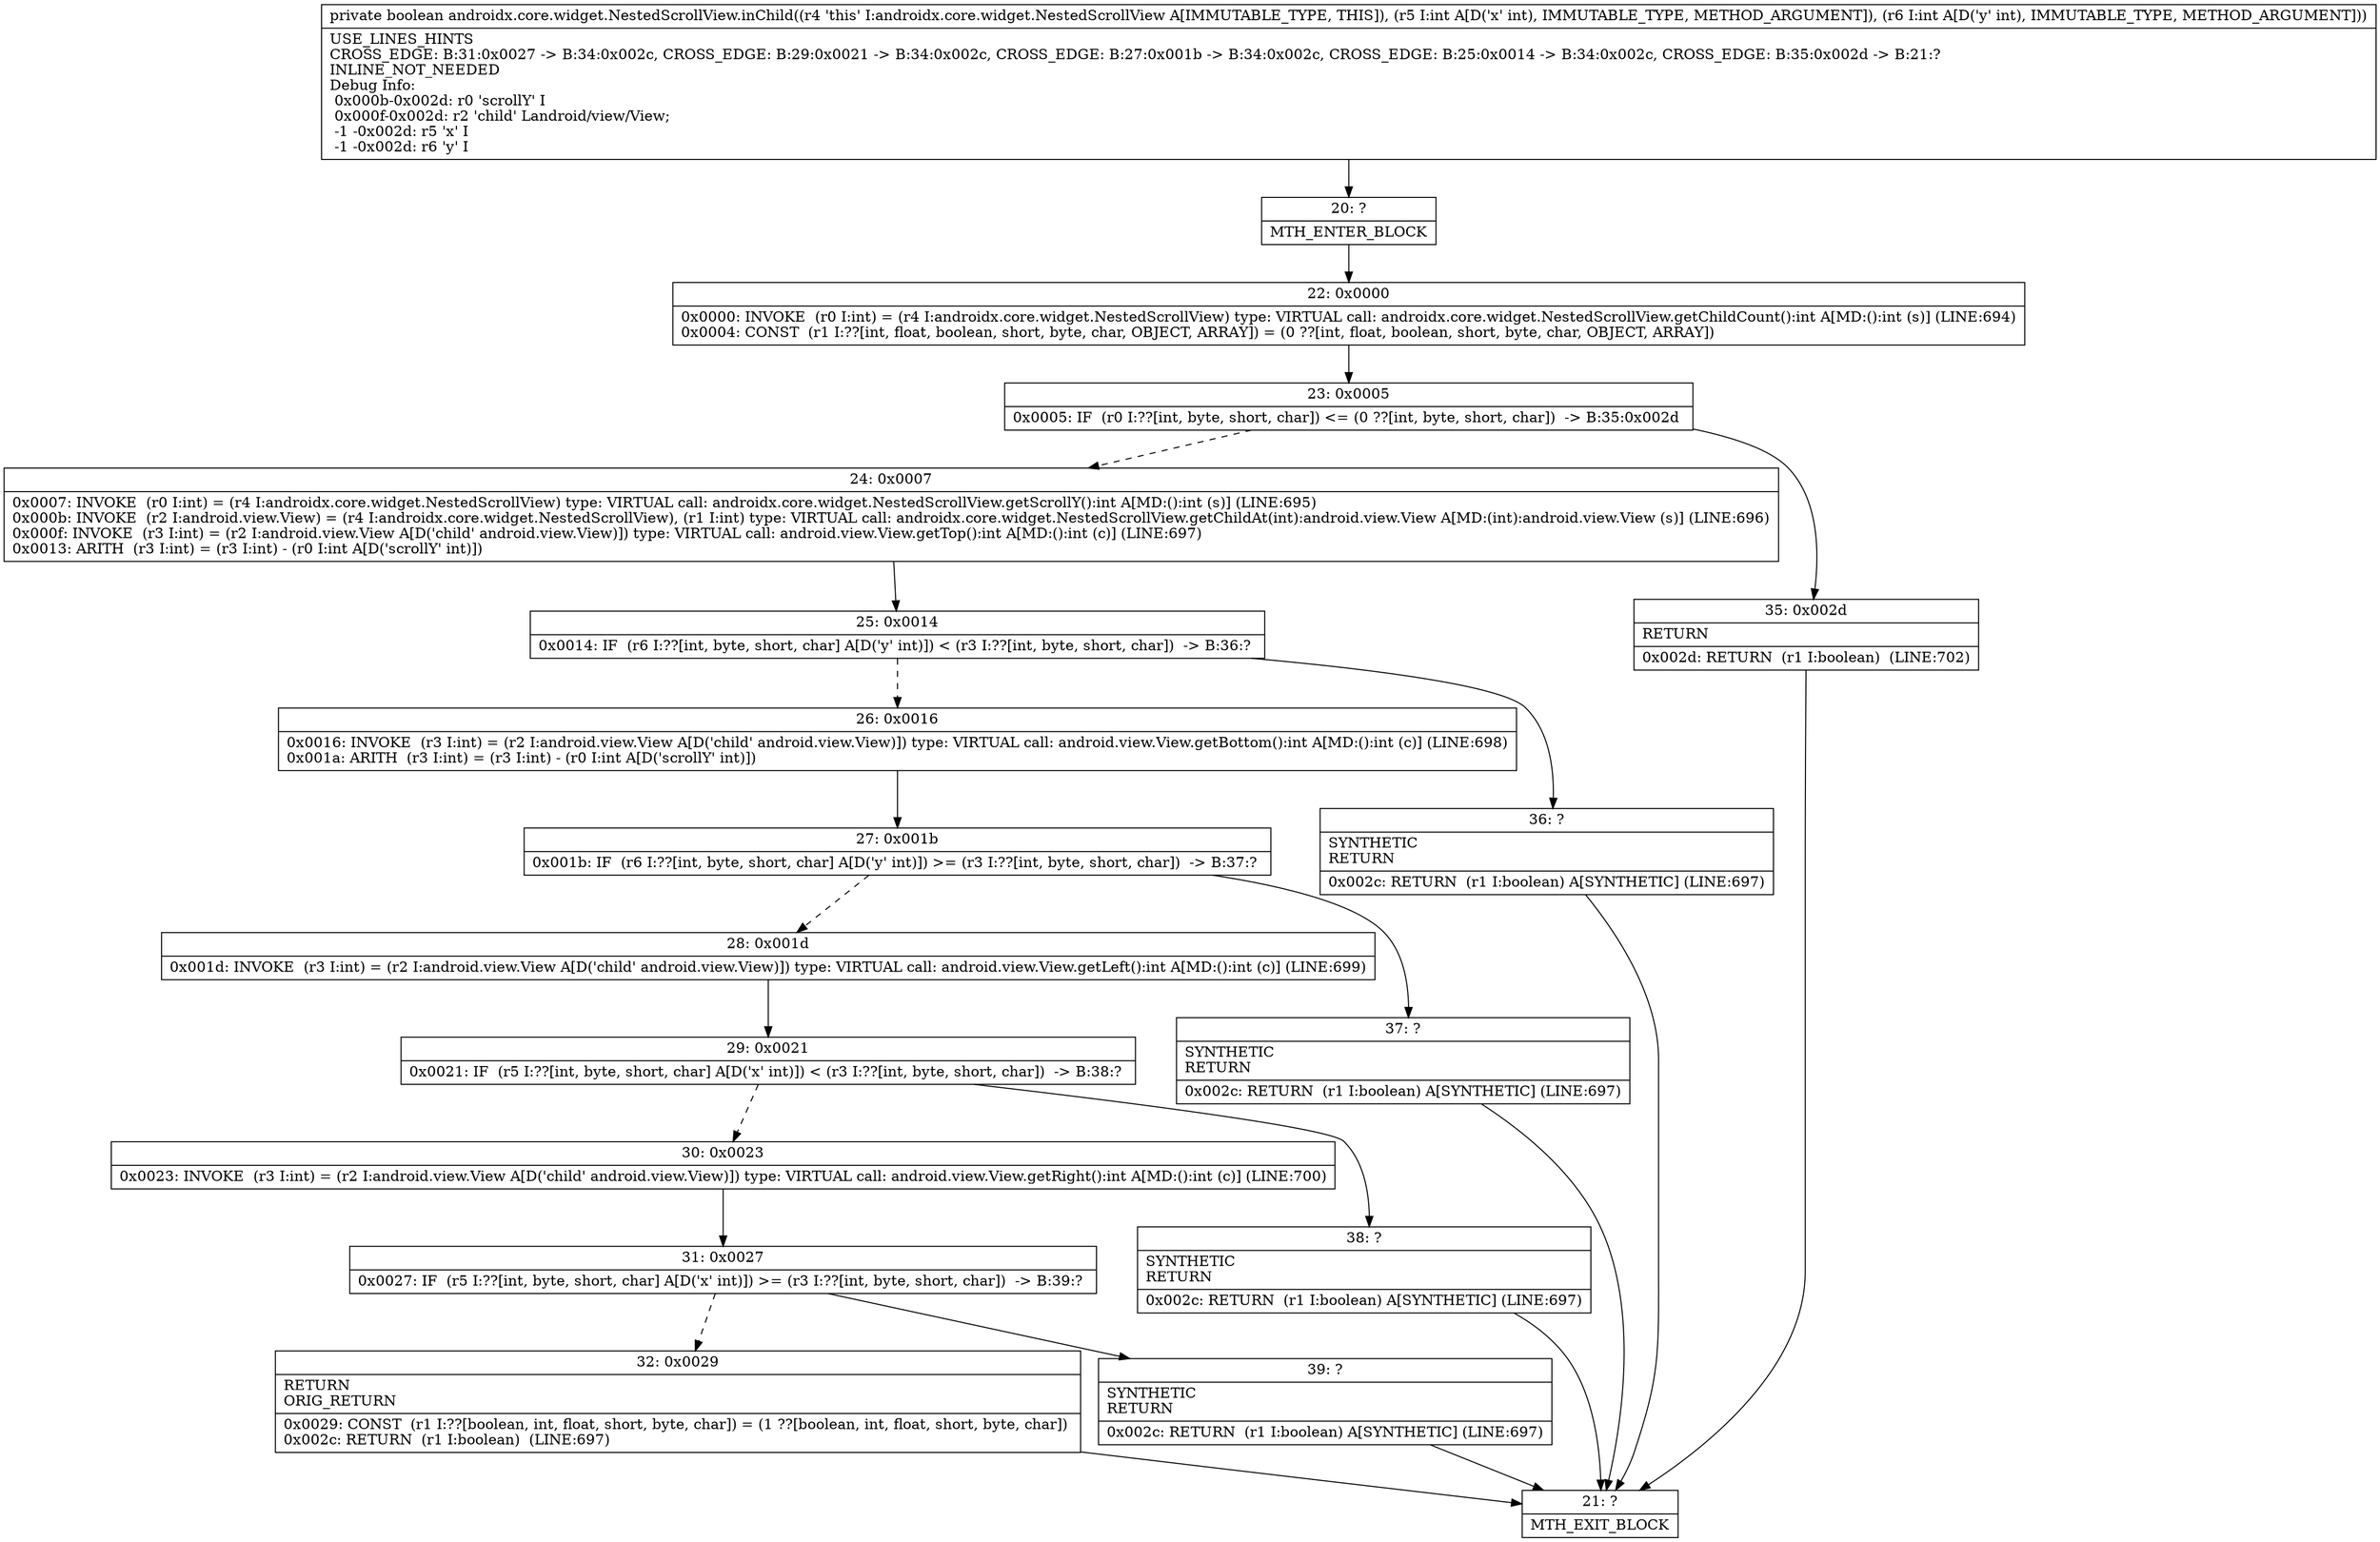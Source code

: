 digraph "CFG forandroidx.core.widget.NestedScrollView.inChild(II)Z" {
Node_20 [shape=record,label="{20\:\ ?|MTH_ENTER_BLOCK\l}"];
Node_22 [shape=record,label="{22\:\ 0x0000|0x0000: INVOKE  (r0 I:int) = (r4 I:androidx.core.widget.NestedScrollView) type: VIRTUAL call: androidx.core.widget.NestedScrollView.getChildCount():int A[MD:():int (s)] (LINE:694)\l0x0004: CONST  (r1 I:??[int, float, boolean, short, byte, char, OBJECT, ARRAY]) = (0 ??[int, float, boolean, short, byte, char, OBJECT, ARRAY]) \l}"];
Node_23 [shape=record,label="{23\:\ 0x0005|0x0005: IF  (r0 I:??[int, byte, short, char]) \<= (0 ??[int, byte, short, char])  \-\> B:35:0x002d \l}"];
Node_24 [shape=record,label="{24\:\ 0x0007|0x0007: INVOKE  (r0 I:int) = (r4 I:androidx.core.widget.NestedScrollView) type: VIRTUAL call: androidx.core.widget.NestedScrollView.getScrollY():int A[MD:():int (s)] (LINE:695)\l0x000b: INVOKE  (r2 I:android.view.View) = (r4 I:androidx.core.widget.NestedScrollView), (r1 I:int) type: VIRTUAL call: androidx.core.widget.NestedScrollView.getChildAt(int):android.view.View A[MD:(int):android.view.View (s)] (LINE:696)\l0x000f: INVOKE  (r3 I:int) = (r2 I:android.view.View A[D('child' android.view.View)]) type: VIRTUAL call: android.view.View.getTop():int A[MD:():int (c)] (LINE:697)\l0x0013: ARITH  (r3 I:int) = (r3 I:int) \- (r0 I:int A[D('scrollY' int)]) \l}"];
Node_25 [shape=record,label="{25\:\ 0x0014|0x0014: IF  (r6 I:??[int, byte, short, char] A[D('y' int)]) \< (r3 I:??[int, byte, short, char])  \-\> B:36:? \l}"];
Node_26 [shape=record,label="{26\:\ 0x0016|0x0016: INVOKE  (r3 I:int) = (r2 I:android.view.View A[D('child' android.view.View)]) type: VIRTUAL call: android.view.View.getBottom():int A[MD:():int (c)] (LINE:698)\l0x001a: ARITH  (r3 I:int) = (r3 I:int) \- (r0 I:int A[D('scrollY' int)]) \l}"];
Node_27 [shape=record,label="{27\:\ 0x001b|0x001b: IF  (r6 I:??[int, byte, short, char] A[D('y' int)]) \>= (r3 I:??[int, byte, short, char])  \-\> B:37:? \l}"];
Node_28 [shape=record,label="{28\:\ 0x001d|0x001d: INVOKE  (r3 I:int) = (r2 I:android.view.View A[D('child' android.view.View)]) type: VIRTUAL call: android.view.View.getLeft():int A[MD:():int (c)] (LINE:699)\l}"];
Node_29 [shape=record,label="{29\:\ 0x0021|0x0021: IF  (r5 I:??[int, byte, short, char] A[D('x' int)]) \< (r3 I:??[int, byte, short, char])  \-\> B:38:? \l}"];
Node_30 [shape=record,label="{30\:\ 0x0023|0x0023: INVOKE  (r3 I:int) = (r2 I:android.view.View A[D('child' android.view.View)]) type: VIRTUAL call: android.view.View.getRight():int A[MD:():int (c)] (LINE:700)\l}"];
Node_31 [shape=record,label="{31\:\ 0x0027|0x0027: IF  (r5 I:??[int, byte, short, char] A[D('x' int)]) \>= (r3 I:??[int, byte, short, char])  \-\> B:39:? \l}"];
Node_32 [shape=record,label="{32\:\ 0x0029|RETURN\lORIG_RETURN\l|0x0029: CONST  (r1 I:??[boolean, int, float, short, byte, char]) = (1 ??[boolean, int, float, short, byte, char]) \l0x002c: RETURN  (r1 I:boolean)  (LINE:697)\l}"];
Node_21 [shape=record,label="{21\:\ ?|MTH_EXIT_BLOCK\l}"];
Node_39 [shape=record,label="{39\:\ ?|SYNTHETIC\lRETURN\l|0x002c: RETURN  (r1 I:boolean) A[SYNTHETIC] (LINE:697)\l}"];
Node_38 [shape=record,label="{38\:\ ?|SYNTHETIC\lRETURN\l|0x002c: RETURN  (r1 I:boolean) A[SYNTHETIC] (LINE:697)\l}"];
Node_37 [shape=record,label="{37\:\ ?|SYNTHETIC\lRETURN\l|0x002c: RETURN  (r1 I:boolean) A[SYNTHETIC] (LINE:697)\l}"];
Node_36 [shape=record,label="{36\:\ ?|SYNTHETIC\lRETURN\l|0x002c: RETURN  (r1 I:boolean) A[SYNTHETIC] (LINE:697)\l}"];
Node_35 [shape=record,label="{35\:\ 0x002d|RETURN\l|0x002d: RETURN  (r1 I:boolean)  (LINE:702)\l}"];
MethodNode[shape=record,label="{private boolean androidx.core.widget.NestedScrollView.inChild((r4 'this' I:androidx.core.widget.NestedScrollView A[IMMUTABLE_TYPE, THIS]), (r5 I:int A[D('x' int), IMMUTABLE_TYPE, METHOD_ARGUMENT]), (r6 I:int A[D('y' int), IMMUTABLE_TYPE, METHOD_ARGUMENT]))  | USE_LINES_HINTS\lCROSS_EDGE: B:31:0x0027 \-\> B:34:0x002c, CROSS_EDGE: B:29:0x0021 \-\> B:34:0x002c, CROSS_EDGE: B:27:0x001b \-\> B:34:0x002c, CROSS_EDGE: B:25:0x0014 \-\> B:34:0x002c, CROSS_EDGE: B:35:0x002d \-\> B:21:?\lINLINE_NOT_NEEDED\lDebug Info:\l  0x000b\-0x002d: r0 'scrollY' I\l  0x000f\-0x002d: r2 'child' Landroid\/view\/View;\l  \-1 \-0x002d: r5 'x' I\l  \-1 \-0x002d: r6 'y' I\l}"];
MethodNode -> Node_20;Node_20 -> Node_22;
Node_22 -> Node_23;
Node_23 -> Node_24[style=dashed];
Node_23 -> Node_35;
Node_24 -> Node_25;
Node_25 -> Node_26[style=dashed];
Node_25 -> Node_36;
Node_26 -> Node_27;
Node_27 -> Node_28[style=dashed];
Node_27 -> Node_37;
Node_28 -> Node_29;
Node_29 -> Node_30[style=dashed];
Node_29 -> Node_38;
Node_30 -> Node_31;
Node_31 -> Node_32[style=dashed];
Node_31 -> Node_39;
Node_32 -> Node_21;
Node_39 -> Node_21;
Node_38 -> Node_21;
Node_37 -> Node_21;
Node_36 -> Node_21;
Node_35 -> Node_21;
}

